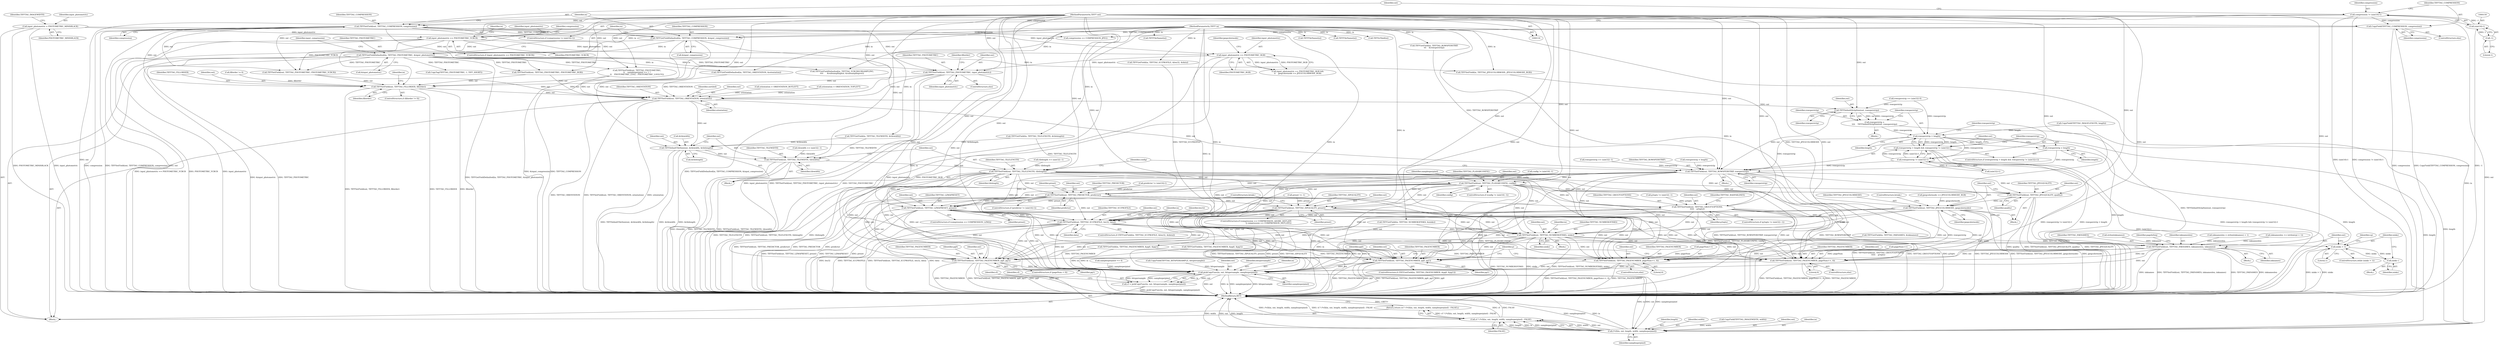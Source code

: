 digraph "0_libtiff_5c080298d59efa53264d7248bbe3a04660db6ef7_2@pointer" {
"1000229" [label="(Call,TIFFSetField(out, TIFFTAG_PHOTOMETRIC, input_photometric))"];
"1000153" [label="(Call,TIFFSetField(out, TIFFTAG_COMPRESSION, compression))"];
"1000118" [label="(MethodParameterIn,TIFF* out)"];
"1000147" [label="(Call,compression != (uint16)-1)"];
"1000149" [label="(Call,(uint16)-1)"];
"1000151" [label="(Call,-1)"];
"1000166" [label="(Call,TIFFGetFieldDefaulted(in, TIFFTAG_PHOTOMETRIC, &input_photometric))"];
"1000161" [label="(Call,TIFFGetFieldDefaulted(in, TIFFTAG_COMPRESSION, &input_compression))"];
"1000117" [label="(MethodParameterIn,TIFF* in)"];
"1000158" [label="(Call,CopyField(TIFFTAG_COMPRESSION, compression))"];
"1000218" [label="(Call,input_photometric == PHOTOMETRIC_RGB)"];
"1000127" [label="(Call,input_photometric = PHOTOMETRIC_MINISBLACK)"];
"1000182" [label="(Call,input_photometric == PHOTOMETRIC_YCBCR)"];
"1000274" [label="(Call,TIFFSetField(out, TIFFTAG_FILLORDER, fillorder))"];
"1000316" [label="(Call,TIFFSetField(out, TIFFTAG_ORIENTATION, orientation))"];
"1000356" [label="(Call,TIFFDefaultTileSize(out, &tilewidth, &tilelength))"];
"1000362" [label="(Call,TIFFSetField(out, TIFFTAG_TILEWIDTH, tilewidth))"];
"1000366" [label="(Call,TIFFSetField(out, TIFFTAG_TILELENGTH, tilelength))"];
"1000428" [label="(Call,TIFFSetField(out, TIFFTAG_PLANARCONFIG, config))"];
"1000452" [label="(Call,TIFFSetField(out, TIFFTAG_JPEGQUALITY, quality))"];
"1000456" [label="(Call,TIFFSetField(out, TIFFTAG_JPEGCOLORMODE, jpegcolormode))"];
"1000589" [label="(Call,TIFFSetField(out, TIFFTAG_ICCPROFILE, len32, data))"];
"1000604" [label="(Call,TIFFSetField(out, TIFFTAG_NUMBEROFINKS, ninks))"];
"1000627" [label="(Call,ninks > 1)"];
"1000644" [label="(Call,ninks--)"];
"1000646" [label="(Call,TIFFSetField(out, TIFFTAG_INKNAMES, inknameslen, inknames))"];
"1000672" [label="(Call,TIFFSetField(out, TIFFTAG_PAGENUMBER, pg0, pg1))"];
"1000735" [label="(Call,pickCopyFunc(in, out, bitspersample, samplesperpixel))"];
"1000733" [label="(Call,cf = pickCopyFunc(in, out, bitspersample, samplesperpixel))"];
"1000743" [label="(Call,(*cf)(in, out, length, width, samplesperpixel))"];
"1000741" [label="(Call,cf ? (*cf)(in, out, length, width, samplesperpixel) : FALSE)"];
"1000740" [label="(Return,return (cf ? (*cf)(in, out, length, width, samplesperpixel) : FALSE);)"];
"1000678" [label="(Call,TIFFSetField(out, TIFFTAG_PAGENUMBER, pageNum++, 0))"];
"1000699" [label="(Call,TIFFSetField(out, TIFFTAG_PAGENUMBER, pg0, pg1))"];
"1000705" [label="(Call,TIFFSetField(out, TIFFTAG_PAGENUMBER, pageNum++, 0))"];
"1000490" [label="(Call,TIFFSetField(out, TIFFTAG_PREDICTOR, predictor))"];
"1000512" [label="(Call,TIFFSetField(out, TIFFTAG_ZIPQUALITY, preset))"];
"1000521" [label="(Call,TIFFSetField(out, TIFFTAG_LZMAPRESET, preset))"];
"1000540" [label="(Call,TIFFSetField(out, TIFFTAG_GROUP3OPTIONS,\n\t\t\t\t\t    g3opts))"];
"1000389" [label="(Call,TIFFDefaultStripSize(out, rowsperstrip))"];
"1000387" [label="(Call,rowsperstrip =\n\t\t\t\t    TIFFDefaultStripSize(out, rowsperstrip))"];
"1000394" [label="(Call,rowsperstrip > length)"];
"1000393" [label="(Call,rowsperstrip > length && rowsperstrip != (uint32)-1)"];
"1000397" [label="(Call,rowsperstrip != (uint32)-1)"];
"1000417" [label="(Call,TIFFSetField(out, TIFFTAG_ROWSPERSTRIP, rowsperstrip))"];
"1000403" [label="(Call,rowsperstrip = length)"];
"1000160" [label="(Identifier,compression)"];
"1000173" [label="(Identifier,input_compression)"];
"1000430" [label="(Identifier,TIFFTAG_PLANARCONFIG)"];
"1000604" [label="(Call,TIFFSetField(out, TIFFTAG_NUMBEROFINKS, ninks))"];
"1000431" [label="(Identifier,config)"];
"1000614" [label="(Block,)"];
"1000404" [label="(Identifier,rowsperstrip)"];
"1000665" [label="(Call,TIFFGetField(in, TIFFTAG_PAGENUMBER, &pg0, &pg1))"];
"1000605" [label="(Identifier,out)"];
"1000492" [label="(Identifier,TIFFTAG_PREDICTOR)"];
"1000695" [label="(ControlStructure,if (pageNum < 0))"];
"1000345" [label="(Call,tilelength == (uint32) -1)"];
"1000701" [label="(Identifier,TIFFTAG_PAGENUMBER)"];
"1000437" [label="(Call,samplesperpixel <= 4)"];
"1000428" [label="(Call,TIFFSetField(out, TIFFTAG_PLANARCONFIG, config))"];
"1000593" [label="(Identifier,data)"];
"1000365" [label="(Identifier,tilewidth)"];
"1000610" [label="(Identifier,in)"];
"1000734" [label="(Identifier,cf)"];
"1000521" [label="(Call,TIFFSetField(out, TIFFTAG_LZMAPRESET, preset))"];
"1000222" [label="(Identifier,jpegcolormode)"];
"1000748" [label="(Identifier,samplesperpixel)"];
"1000310" [label="(Call,orientation = ORIENTATION_TOPLEFT)"];
"1000677" [label="(ControlStructure,else)"];
"1000733" [label="(Call,cf = pickCopyFunc(in, out, bitspersample, samplesperpixel))"];
"1000454" [label="(Identifier,TIFFTAG_JPEGQUALITY)"];
"1000739" [label="(Identifier,samplesperpixel)"];
"1000675" [label="(Identifier,pg0)"];
"1000396" [label="(Identifier,length)"];
"1000735" [label="(Call,pickCopyFunc(in, out, bitspersample, samplesperpixel))"];
"1000456" [label="(Call,TIFFSetField(out, TIFFTAG_JPEGCOLORMODE, jpegcolormode))"];
"1000493" [label="(Identifier,predictor)"];
"1000242" [label="(Call,TIFFSetField(out, TIFFTAG_PHOTOMETRIC,\n\t\t    samplesperpixel == 1 ?\n\t\t    PHOTOMETRIC_LOGL : PHOTOMETRIC_LOGLUV))"];
"1000318" [label="(Identifier,TIFFTAG_ORIENTATION)"];
"1000128" [label="(Identifier,input_photometric)"];
"1000512" [label="(Call,TIFFSetField(out, TIFFTAG_ZIPQUALITY, preset))"];
"1000307" [label="(Call,TIFFFileName(in))"];
"1000746" [label="(Identifier,length)"];
"1000316" [label="(Call,TIFFSetField(out, TIFFTAG_ORIENTATION, orientation))"];
"1000149" [label="(Call,(uint16)-1)"];
"1000541" [label="(Identifier,out)"];
"1000707" [label="(Identifier,TIFFTAG_PAGENUMBER)"];
"1000522" [label="(Identifier,out)"];
"1000681" [label="(Call,pageNum++)"];
"1000387" [label="(Call,rowsperstrip =\n\t\t\t\t    TIFFDefaultStripSize(out, rowsperstrip))"];
"1000169" [label="(Call,&input_photometric)"];
"1000220" [label="(Identifier,PHOTOMETRIC_RGB)"];
"1000743" [label="(Call,(*cf)(in, out, length, width, samplesperpixel))"];
"1000356" [label="(Call,TIFFDefaultTileSize(out, &tilewidth, &tilelength))"];
"1000397" [label="(Call,rowsperstrip != (uint32)-1)"];
"1000647" [label="(Identifier,out)"];
"1000421" [label="(ControlStructure,if (config != (uint16) -1))"];
"1000582" [label="(Call,TIFFGetField(in, TIFFTAG_ICCPROFILE, &len32, &data))"];
"1000333" [label="(Call,tilewidth == (uint32) -1)"];
"1000702" [label="(Identifier,pg0)"];
"1000514" [label="(Identifier,TIFFTAG_ZIPQUALITY)"];
"1000392" [label="(ControlStructure,if (rowsperstrip > length && rowsperstrip != (uint32)-1))"];
"1000460" [label="(ControlStructure,break;)"];
"1000598" [label="(Call,TIFFGetField(in, TIFFTAG_NUMBEROFINKS, &ninks))"];
"1000650" [label="(Identifier,inknames)"];
"1000119" [label="(Block,)"];
"1000266" [label="(Call,CopyTag(TIFFTAG_PHOTOMETRIC, 1, TIFF_SHORT))"];
"1000367" [label="(Identifier,out)"];
"1000581" [label="(ControlStructure,if (TIFFGetField(in, TIFFTAG_ICCPROFILE, &len32, &data)))"];
"1000159" [label="(Identifier,TIFFTAG_COMPRESSION)"];
"1000453" [label="(Identifier,out)"];
"1000629" [label="(Literal,1)"];
"1000490" [label="(Call,TIFFSetField(out, TIFFTAG_PREDICTOR, predictor))"];
"1000483" [label="(ControlStructure,if (predictor != (uint16)-1))"];
"1000484" [label="(Call,predictor != (uint16)-1)"];
"1000363" [label="(Identifier,out)"];
"1000517" [label="(ControlStructure,if (compression == COMPRESSION_LZMA))"];
"1000231" [label="(Identifier,TIFFTAG_PHOTOMETRIC)"];
"1000644" [label="(Call,ninks--)"];
"1000673" [label="(Identifier,out)"];
"1000270" [label="(ControlStructure,if (fillorder != 0))"];
"1000388" [label="(Identifier,rowsperstrip)"];
"1000543" [label="(Identifier,g3opts)"];
"1000664" [label="(ControlStructure,if (TIFFGetField(in, TIFFTAG_PAGENUMBER, &pg0, &pg1)))"];
"1000272" [label="(Identifier,fillorder)"];
"1000152" [label="(Literal,1)"];
"1000740" [label="(Return,return (cf ? (*cf)(in, out, length, width, samplesperpixel) : FALSE);)"];
"1000154" [label="(Identifier,out)"];
"1000360" [label="(Call,&tilelength)"];
"1000704" [label="(ControlStructure,else)"];
"1000217" [label="(Call,input_photometric == PHOTOMETRIC_RGB &&\n\t\t    jpegcolormode == JPEGCOLORMODE_RGB)"];
"1000747" [label="(Identifier,width)"];
"1000554" [label="(Identifier,TIFFTAG_BADFAXLINES)"];
"1000148" [label="(Identifier,compression)"];
"1000381" [label="(Call,TIFFGetField(in, TIFFTAG_ROWSPERSTRIP,\n\t\t\t    &rowsperstrip))"];
"1000283" [label="(Call,TIFFGetFieldDefaulted(in, TIFFTAG_ORIENTATION, &orientation))"];
"1000672" [label="(Call,TIFFSetField(out, TIFFTAG_PAGENUMBER, pg0, pg1))"];
"1000188" [label="(Call,TIFFGetFieldDefaulted(in, TIFFTAG_YCBCRSUBSAMPLING,\n\t\t\t\t      &subsamplinghor, &subsamplingver))"];
"1000504" [label="(ControlStructure,if (compression == COMPRESSION_ADOBE_DEFLATE\n                                         || compression == COMPRESSION_DEFLATE))"];
"1000213" [label="(Identifier,compression)"];
"1000703" [label="(Identifier,pg1)"];
"1000156" [label="(Identifier,compression)"];
"1000630" [label="(Block,)"];
"1000284" [label="(Identifier,in)"];
"1000134" [label="(Call,CopyField(TIFFTAG_IMAGEWIDTH, width))"];
"1000408" [label="(Call,rowsperstrip == (uint32) -1)"];
"1000626" [label="(ControlStructure,while (ninks > 1))"];
"1000405" [label="(Identifier,length)"];
"1000749" [label="(Identifier,FALSE)"];
"1000184" [label="(Identifier,PHOTOMETRIC_YCBCR)"];
"1000591" [label="(Identifier,TIFFTAG_ICCPROFILE)"];
"1000391" [label="(Identifier,rowsperstrip)"];
"1000403" [label="(Call,rowsperstrip = length)"];
"1000140" [label="(Call,CopyField(TIFFTAG_BITSPERSAMPLE, bitspersample))"];
"1000683" [label="(Literal,0)"];
"1000368" [label="(Identifier,TIFFTAG_TILELENGTH)"];
"1000161" [label="(Call,TIFFGetFieldDefaulted(in, TIFFTAG_COMPRESSION, &input_compression))"];
"1000189" [label="(Identifier,in)"];
"1000429" [label="(Identifier,out)"];
"1000457" [label="(Identifier,out)"];
"1000212" [label="(Call,compression == COMPRESSION_JPEG)"];
"1000357" [label="(Identifier,out)"];
"1000745" [label="(Identifier,out)"];
"1000590" [label="(Identifier,out)"];
"1000230" [label="(Identifier,out)"];
"1000589" [label="(Call,TIFFSetField(out, TIFFTAG_ICCPROFILE, len32, data))"];
"1000500" [label="(Identifier,preset)"];
"1000218" [label="(Call,input_photometric == PHOTOMETRIC_RGB)"];
"1000322" [label="(Identifier,outtiled)"];
"1000327" [label="(Call,TIFFIsTiled(in))"];
"1000221" [label="(Call,jpegcolormode == JPEGCOLORMODE_RGB)"];
"1000276" [label="(Identifier,TIFFTAG_FILLORDER)"];
"1000676" [label="(Identifier,pg1)"];
"1000151" [label="(Call,-1)"];
"1000744" [label="(Identifier,in)"];
"1000229" [label="(Call,TIFFSetField(out, TIFFTAG_PHOTOMETRIC, input_photometric))"];
"1000706" [label="(Identifier,out)"];
"1000319" [label="(Identifier,orientation)"];
"1000395" [label="(Identifier,rowsperstrip)"];
"1000277" [label="(Identifier,fillorder)"];
"1000420" [label="(Identifier,rowsperstrip)"];
"1000419" [label="(Identifier,TIFFTAG_ROWSPERSTRIP)"];
"1000153" [label="(Call,TIFFSetField(out, TIFFTAG_COMPRESSION, compression))"];
"1000366" [label="(Call,TIFFSetField(out, TIFFTAG_TILELENGTH, tilelength))"];
"1000450" [label="(Block,)"];
"1000219" [label="(Identifier,input_photometric)"];
"1000274" [label="(Call,TIFFSetField(out, TIFFTAG_FILLORDER, fillorder))"];
"1000638" [label="(Call,inknameslen += (strlen(cp) + 1))"];
"1000207" [label="(Call,TIFFFileName(in))"];
"1000232" [label="(Identifier,input_photometric)"];
"1000362" [label="(Call,TIFFSetField(out, TIFFTAG_TILEWIDTH, tilewidth))"];
"1000162" [label="(Identifier,in)"];
"1000674" [label="(Identifier,TIFFTAG_PAGENUMBER)"];
"1000369" [label="(Identifier,tilelength)"];
"1000645" [label="(Identifier,ninks)"];
"1000609" [label="(Call,TIFFGetField(in, TIFFTAG_INKNAMES, &inknames))"];
"1000275" [label="(Identifier,out)"];
"1000628" [label="(Identifier,ninks)"];
"1000540" [label="(Call,TIFFSetField(out, TIFFTAG_GROUP3OPTIONS,\n\t\t\t\t\t    g3opts))"];
"1000646" [label="(Call,TIFFSetField(out, TIFFTAG_INKNAMES, inknameslen, inknames))"];
"1000678" [label="(Call,TIFFSetField(out, TIFFTAG_PAGENUMBER, pageNum++, 0))"];
"1000737" [label="(Identifier,out)"];
"1000699" [label="(Call,TIFFSetField(out, TIFFTAG_PAGENUMBER, pg0, pg1))"];
"1000533" [label="(ControlStructure,if (g3opts != (uint32) -1))"];
"1000371" [label="(Block,)"];
"1000414" [label="(Call,rowsperstrip = length)"];
"1000373" [label="(Call,rowsperstrip == (uint32) 0)"];
"1000525" [label="(ControlStructure,break;)"];
"1000224" [label="(Call,TIFFSetField(out, TIFFTAG_PHOTOMETRIC, PHOTOMETRIC_YCBCR))"];
"1000515" [label="(Identifier,preset)"];
"1000705" [label="(Call,TIFFSetField(out, TIFFTAG_PAGENUMBER, pageNum++, 0))"];
"1000317" [label="(Identifier,out)"];
"1000513" [label="(Identifier,out)"];
"1000182" [label="(Call,input_photometric == PHOTOMETRIC_YCBCR)"];
"1000459" [label="(Identifier,jpegcolormode)"];
"1000627" [label="(Call,ninks > 1)"];
"1000648" [label="(Identifier,TIFFTAG_INKNAMES)"];
"1000351" [label="(Call,TIFFGetField(in, TIFFTAG_TILELENGTH, &tilelength))"];
"1000390" [label="(Identifier,out)"];
"1000167" [label="(Identifier,in)"];
"1000117" [label="(MethodParameterIn,TIFF* in)"];
"1000183" [label="(Identifier,input_photometric)"];
"1000491" [label="(Identifier,out)"];
"1000127" [label="(Call,input_photometric = PHOTOMETRIC_MINISBLACK)"];
"1000599" [label="(Identifier,in)"];
"1000163" [label="(Identifier,TIFFTAG_COMPRESSION)"];
"1000294" [label="(Call,TIFFFileName(in))"];
"1000423" [label="(Identifier,config)"];
"1000750" [label="(MethodReturn,RET)"];
"1000422" [label="(Call,config != (uint16) -1)"];
"1000168" [label="(Identifier,TIFFTAG_PHOTOMETRIC)"];
"1000679" [label="(Identifier,out)"];
"1000418" [label="(Identifier,out)"];
"1000137" [label="(Call,CopyField(TIFFTAG_IMAGELENGTH, length))"];
"1000524" [label="(Identifier,preset)"];
"1000399" [label="(Call,(uint32)-1)"];
"1000619" [label="(Call,strlen(inknames))"];
"1000158" [label="(Call,CopyField(TIFFTAG_COMPRESSION, compression))"];
"1000271" [label="(Call,fillorder != 0)"];
"1000417" [label="(Call,TIFFSetField(out, TIFFTAG_ROWSPERSTRIP, rowsperstrip))"];
"1000499" [label="(Call,preset != -1)"];
"1000523" [label="(Identifier,TIFFTAG_LZMAPRESET)"];
"1000607" [label="(Identifier,ninks)"];
"1000297" [label="(Call,orientation = ORIENTATION_BOTLEFT)"];
"1000339" [label="(Call,TIFFGetField(in, TIFFTAG_TILEWIDTH, &tilewidth))"];
"1000700" [label="(Identifier,out)"];
"1000157" [label="(ControlStructure,else)"];
"1000118" [label="(MethodParameterIn,TIFF* out)"];
"1000687" [label="(Call,TIFFGetField(in, TIFFTAG_PAGENUMBER, &pg0, &pg1))"];
"1000656" [label="(Identifier,pageInSeq)"];
"1000649" [label="(Identifier,inknameslen)"];
"1000542" [label="(Identifier,TIFFTAG_GROUP3OPTIONS)"];
"1000393" [label="(Call,rowsperstrip > length && rowsperstrip != (uint32)-1)"];
"1000708" [label="(Call,pageNum++)"];
"1000438" [label="(Identifier,samplesperpixel)"];
"1000616" [label="(Call,inknameslen = strlen(inknames) + 1)"];
"1000331" [label="(Block,)"];
"1000364" [label="(Identifier,TIFFTAG_TILEWIDTH)"];
"1000713" [label="(Identifier,p)"];
"1000228" [label="(ControlStructure,else)"];
"1000741" [label="(Call,cf ? (*cf)(in, out, length, width, samplesperpixel) : FALSE)"];
"1000394" [label="(Call,rowsperstrip > length)"];
"1000176" [label="(Call,TIFFSetField(in, TIFFTAG_JPEGCOLORMODE, JPEGCOLORMODE_RGB))"];
"1000261" [label="(Call,TIFFSetField(out, TIFFTAG_PHOTOMETRIC, PHOTOMETRIC_RGB))"];
"1000398" [label="(Identifier,rowsperstrip)"];
"1000632" [label="(Identifier,cp)"];
"1000386" [label="(Block,)"];
"1000129" [label="(Identifier,PHOTOMETRIC_MINISBLACK)"];
"1000455" [label="(Identifier,quality)"];
"1000458" [label="(Identifier,TIFFTAG_JPEGCOLORMODE)"];
"1000710" [label="(Literal,0)"];
"1000146" [label="(ControlStructure,if (compression != (uint16)-1))"];
"1000738" [label="(Identifier,bitspersample)"];
"1000181" [label="(ControlStructure,if (input_photometric == PHOTOMETRIC_YCBCR))"];
"1000147" [label="(Call,compression != (uint16)-1)"];
"1000358" [label="(Call,&tilewidth)"];
"1000680" [label="(Identifier,TIFFTAG_PAGENUMBER)"];
"1000452" [label="(Call,TIFFSetField(out, TIFFTAG_JPEGQUALITY, quality))"];
"1000155" [label="(Identifier,TIFFTAG_COMPRESSION)"];
"1000389" [label="(Call,TIFFDefaultStripSize(out, rowsperstrip))"];
"1000592" [label="(Identifier,len32)"];
"1000606" [label="(Identifier,TIFFTAG_NUMBEROFINKS)"];
"1000166" [label="(Call,TIFFGetFieldDefaulted(in, TIFFTAG_PHOTOMETRIC, &input_photometric))"];
"1000135" [label="(Identifier,TIFFTAG_IMAGEWIDTH)"];
"1000736" [label="(Identifier,in)"];
"1000603" [label="(Block,)"];
"1000164" [label="(Call,&input_compression)"];
"1000534" [label="(Call,g3opts != (uint32) -1)"];
"1000742" [label="(Identifier,cf)"];
"1000229" -> "1000228"  [label="AST: "];
"1000229" -> "1000232"  [label="CFG: "];
"1000230" -> "1000229"  [label="AST: "];
"1000231" -> "1000229"  [label="AST: "];
"1000232" -> "1000229"  [label="AST: "];
"1000272" -> "1000229"  [label="CFG: "];
"1000229" -> "1000750"  [label="DDG: TIFFSetField(out, TIFFTAG_PHOTOMETRIC, input_photometric)"];
"1000229" -> "1000750"  [label="DDG: TIFFTAG_PHOTOMETRIC"];
"1000229" -> "1000750"  [label="DDG: input_photometric"];
"1000153" -> "1000229"  [label="DDG: out"];
"1000118" -> "1000229"  [label="DDG: out"];
"1000166" -> "1000229"  [label="DDG: TIFFTAG_PHOTOMETRIC"];
"1000218" -> "1000229"  [label="DDG: input_photometric"];
"1000229" -> "1000274"  [label="DDG: out"];
"1000229" -> "1000316"  [label="DDG: out"];
"1000153" -> "1000146"  [label="AST: "];
"1000153" -> "1000156"  [label="CFG: "];
"1000154" -> "1000153"  [label="AST: "];
"1000155" -> "1000153"  [label="AST: "];
"1000156" -> "1000153"  [label="AST: "];
"1000162" -> "1000153"  [label="CFG: "];
"1000153" -> "1000750"  [label="DDG: TIFFSetField(out, TIFFTAG_COMPRESSION, compression)"];
"1000153" -> "1000750"  [label="DDG: out"];
"1000153" -> "1000750"  [label="DDG: compression"];
"1000118" -> "1000153"  [label="DDG: out"];
"1000147" -> "1000153"  [label="DDG: compression"];
"1000153" -> "1000161"  [label="DDG: TIFFTAG_COMPRESSION"];
"1000153" -> "1000212"  [label="DDG: compression"];
"1000153" -> "1000224"  [label="DDG: out"];
"1000153" -> "1000242"  [label="DDG: out"];
"1000153" -> "1000261"  [label="DDG: out"];
"1000153" -> "1000274"  [label="DDG: out"];
"1000153" -> "1000316"  [label="DDG: out"];
"1000118" -> "1000116"  [label="AST: "];
"1000118" -> "1000750"  [label="DDG: out"];
"1000118" -> "1000224"  [label="DDG: out"];
"1000118" -> "1000242"  [label="DDG: out"];
"1000118" -> "1000261"  [label="DDG: out"];
"1000118" -> "1000274"  [label="DDG: out"];
"1000118" -> "1000316"  [label="DDG: out"];
"1000118" -> "1000356"  [label="DDG: out"];
"1000118" -> "1000362"  [label="DDG: out"];
"1000118" -> "1000366"  [label="DDG: out"];
"1000118" -> "1000389"  [label="DDG: out"];
"1000118" -> "1000417"  [label="DDG: out"];
"1000118" -> "1000428"  [label="DDG: out"];
"1000118" -> "1000452"  [label="DDG: out"];
"1000118" -> "1000456"  [label="DDG: out"];
"1000118" -> "1000490"  [label="DDG: out"];
"1000118" -> "1000512"  [label="DDG: out"];
"1000118" -> "1000521"  [label="DDG: out"];
"1000118" -> "1000540"  [label="DDG: out"];
"1000118" -> "1000589"  [label="DDG: out"];
"1000118" -> "1000604"  [label="DDG: out"];
"1000118" -> "1000646"  [label="DDG: out"];
"1000118" -> "1000672"  [label="DDG: out"];
"1000118" -> "1000678"  [label="DDG: out"];
"1000118" -> "1000699"  [label="DDG: out"];
"1000118" -> "1000705"  [label="DDG: out"];
"1000118" -> "1000735"  [label="DDG: out"];
"1000118" -> "1000743"  [label="DDG: out"];
"1000147" -> "1000146"  [label="AST: "];
"1000147" -> "1000149"  [label="CFG: "];
"1000148" -> "1000147"  [label="AST: "];
"1000149" -> "1000147"  [label="AST: "];
"1000154" -> "1000147"  [label="CFG: "];
"1000159" -> "1000147"  [label="CFG: "];
"1000147" -> "1000750"  [label="DDG: (uint16)-1"];
"1000147" -> "1000750"  [label="DDG: compression != (uint16)-1"];
"1000149" -> "1000147"  [label="DDG: -1"];
"1000147" -> "1000158"  [label="DDG: compression"];
"1000149" -> "1000151"  [label="CFG: "];
"1000150" -> "1000149"  [label="AST: "];
"1000151" -> "1000149"  [label="AST: "];
"1000149" -> "1000750"  [label="DDG: -1"];
"1000151" -> "1000149"  [label="DDG: 1"];
"1000151" -> "1000152"  [label="CFG: "];
"1000152" -> "1000151"  [label="AST: "];
"1000166" -> "1000119"  [label="AST: "];
"1000166" -> "1000169"  [label="CFG: "];
"1000167" -> "1000166"  [label="AST: "];
"1000168" -> "1000166"  [label="AST: "];
"1000169" -> "1000166"  [label="AST: "];
"1000173" -> "1000166"  [label="CFG: "];
"1000166" -> "1000750"  [label="DDG: TIFFTAG_PHOTOMETRIC"];
"1000166" -> "1000750"  [label="DDG: &input_photometric"];
"1000166" -> "1000750"  [label="DDG: TIFFGetFieldDefaulted(in, TIFFTAG_PHOTOMETRIC, &input_photometric)"];
"1000161" -> "1000166"  [label="DDG: in"];
"1000117" -> "1000166"  [label="DDG: in"];
"1000166" -> "1000176"  [label="DDG: in"];
"1000166" -> "1000188"  [label="DDG: in"];
"1000166" -> "1000224"  [label="DDG: TIFFTAG_PHOTOMETRIC"];
"1000166" -> "1000242"  [label="DDG: TIFFTAG_PHOTOMETRIC"];
"1000166" -> "1000261"  [label="DDG: TIFFTAG_PHOTOMETRIC"];
"1000166" -> "1000266"  [label="DDG: TIFFTAG_PHOTOMETRIC"];
"1000166" -> "1000283"  [label="DDG: in"];
"1000161" -> "1000119"  [label="AST: "];
"1000161" -> "1000164"  [label="CFG: "];
"1000162" -> "1000161"  [label="AST: "];
"1000163" -> "1000161"  [label="AST: "];
"1000164" -> "1000161"  [label="AST: "];
"1000167" -> "1000161"  [label="CFG: "];
"1000161" -> "1000750"  [label="DDG: &input_compression"];
"1000161" -> "1000750"  [label="DDG: TIFFTAG_COMPRESSION"];
"1000161" -> "1000750"  [label="DDG: TIFFGetFieldDefaulted(in, TIFFTAG_COMPRESSION, &input_compression)"];
"1000117" -> "1000161"  [label="DDG: in"];
"1000158" -> "1000161"  [label="DDG: TIFFTAG_COMPRESSION"];
"1000117" -> "1000116"  [label="AST: "];
"1000117" -> "1000750"  [label="DDG: in"];
"1000117" -> "1000176"  [label="DDG: in"];
"1000117" -> "1000188"  [label="DDG: in"];
"1000117" -> "1000207"  [label="DDG: in"];
"1000117" -> "1000283"  [label="DDG: in"];
"1000117" -> "1000294"  [label="DDG: in"];
"1000117" -> "1000307"  [label="DDG: in"];
"1000117" -> "1000327"  [label="DDG: in"];
"1000117" -> "1000339"  [label="DDG: in"];
"1000117" -> "1000351"  [label="DDG: in"];
"1000117" -> "1000381"  [label="DDG: in"];
"1000117" -> "1000582"  [label="DDG: in"];
"1000117" -> "1000598"  [label="DDG: in"];
"1000117" -> "1000609"  [label="DDG: in"];
"1000117" -> "1000665"  [label="DDG: in"];
"1000117" -> "1000687"  [label="DDG: in"];
"1000117" -> "1000735"  [label="DDG: in"];
"1000117" -> "1000743"  [label="DDG: in"];
"1000158" -> "1000157"  [label="AST: "];
"1000158" -> "1000160"  [label="CFG: "];
"1000159" -> "1000158"  [label="AST: "];
"1000160" -> "1000158"  [label="AST: "];
"1000162" -> "1000158"  [label="CFG: "];
"1000158" -> "1000750"  [label="DDG: compression"];
"1000158" -> "1000750"  [label="DDG: CopyField(TIFFTAG_COMPRESSION, compression)"];
"1000158" -> "1000212"  [label="DDG: compression"];
"1000218" -> "1000217"  [label="AST: "];
"1000218" -> "1000220"  [label="CFG: "];
"1000219" -> "1000218"  [label="AST: "];
"1000220" -> "1000218"  [label="AST: "];
"1000222" -> "1000218"  [label="CFG: "];
"1000217" -> "1000218"  [label="CFG: "];
"1000218" -> "1000750"  [label="DDG: input_photometric"];
"1000218" -> "1000750"  [label="DDG: PHOTOMETRIC_RGB"];
"1000218" -> "1000217"  [label="DDG: input_photometric"];
"1000218" -> "1000217"  [label="DDG: PHOTOMETRIC_RGB"];
"1000127" -> "1000218"  [label="DDG: input_photometric"];
"1000182" -> "1000218"  [label="DDG: input_photometric"];
"1000127" -> "1000119"  [label="AST: "];
"1000127" -> "1000129"  [label="CFG: "];
"1000128" -> "1000127"  [label="AST: "];
"1000129" -> "1000127"  [label="AST: "];
"1000135" -> "1000127"  [label="CFG: "];
"1000127" -> "1000750"  [label="DDG: PHOTOMETRIC_MINISBLACK"];
"1000127" -> "1000750"  [label="DDG: input_photometric"];
"1000127" -> "1000182"  [label="DDG: input_photometric"];
"1000182" -> "1000181"  [label="AST: "];
"1000182" -> "1000184"  [label="CFG: "];
"1000183" -> "1000182"  [label="AST: "];
"1000184" -> "1000182"  [label="AST: "];
"1000189" -> "1000182"  [label="CFG: "];
"1000213" -> "1000182"  [label="CFG: "];
"1000182" -> "1000750"  [label="DDG: input_photometric == PHOTOMETRIC_YCBCR"];
"1000182" -> "1000750"  [label="DDG: PHOTOMETRIC_YCBCR"];
"1000182" -> "1000750"  [label="DDG: input_photometric"];
"1000182" -> "1000224"  [label="DDG: PHOTOMETRIC_YCBCR"];
"1000274" -> "1000270"  [label="AST: "];
"1000274" -> "1000277"  [label="CFG: "];
"1000275" -> "1000274"  [label="AST: "];
"1000276" -> "1000274"  [label="AST: "];
"1000277" -> "1000274"  [label="AST: "];
"1000284" -> "1000274"  [label="CFG: "];
"1000274" -> "1000750"  [label="DDG: TIFFSetField(out, TIFFTAG_FILLORDER, fillorder)"];
"1000274" -> "1000750"  [label="DDG: TIFFTAG_FILLORDER"];
"1000274" -> "1000750"  [label="DDG: fillorder"];
"1000224" -> "1000274"  [label="DDG: out"];
"1000242" -> "1000274"  [label="DDG: out"];
"1000261" -> "1000274"  [label="DDG: out"];
"1000271" -> "1000274"  [label="DDG: fillorder"];
"1000274" -> "1000316"  [label="DDG: out"];
"1000316" -> "1000119"  [label="AST: "];
"1000316" -> "1000319"  [label="CFG: "];
"1000317" -> "1000316"  [label="AST: "];
"1000318" -> "1000316"  [label="AST: "];
"1000319" -> "1000316"  [label="AST: "];
"1000322" -> "1000316"  [label="CFG: "];
"1000316" -> "1000750"  [label="DDG: TIFFTAG_ORIENTATION"];
"1000316" -> "1000750"  [label="DDG: TIFFSetField(out, TIFFTAG_ORIENTATION, orientation)"];
"1000316" -> "1000750"  [label="DDG: orientation"];
"1000224" -> "1000316"  [label="DDG: out"];
"1000242" -> "1000316"  [label="DDG: out"];
"1000261" -> "1000316"  [label="DDG: out"];
"1000283" -> "1000316"  [label="DDG: TIFFTAG_ORIENTATION"];
"1000297" -> "1000316"  [label="DDG: orientation"];
"1000310" -> "1000316"  [label="DDG: orientation"];
"1000316" -> "1000356"  [label="DDG: out"];
"1000316" -> "1000389"  [label="DDG: out"];
"1000316" -> "1000417"  [label="DDG: out"];
"1000356" -> "1000331"  [label="AST: "];
"1000356" -> "1000360"  [label="CFG: "];
"1000357" -> "1000356"  [label="AST: "];
"1000358" -> "1000356"  [label="AST: "];
"1000360" -> "1000356"  [label="AST: "];
"1000363" -> "1000356"  [label="CFG: "];
"1000356" -> "1000750"  [label="DDG: TIFFDefaultTileSize(out, &tilewidth, &tilelength)"];
"1000356" -> "1000750"  [label="DDG: &tilewidth"];
"1000356" -> "1000750"  [label="DDG: &tilelength"];
"1000339" -> "1000356"  [label="DDG: &tilewidth"];
"1000351" -> "1000356"  [label="DDG: &tilelength"];
"1000356" -> "1000362"  [label="DDG: out"];
"1000362" -> "1000331"  [label="AST: "];
"1000362" -> "1000365"  [label="CFG: "];
"1000363" -> "1000362"  [label="AST: "];
"1000364" -> "1000362"  [label="AST: "];
"1000365" -> "1000362"  [label="AST: "];
"1000367" -> "1000362"  [label="CFG: "];
"1000362" -> "1000750"  [label="DDG: tilewidth"];
"1000362" -> "1000750"  [label="DDG: TIFFTAG_TILEWIDTH"];
"1000362" -> "1000750"  [label="DDG: TIFFSetField(out, TIFFTAG_TILEWIDTH, tilewidth)"];
"1000339" -> "1000362"  [label="DDG: TIFFTAG_TILEWIDTH"];
"1000333" -> "1000362"  [label="DDG: tilewidth"];
"1000362" -> "1000366"  [label="DDG: out"];
"1000366" -> "1000331"  [label="AST: "];
"1000366" -> "1000369"  [label="CFG: "];
"1000367" -> "1000366"  [label="AST: "];
"1000368" -> "1000366"  [label="AST: "];
"1000369" -> "1000366"  [label="AST: "];
"1000423" -> "1000366"  [label="CFG: "];
"1000366" -> "1000750"  [label="DDG: tilelength"];
"1000366" -> "1000750"  [label="DDG: TIFFTAG_TILELENGTH"];
"1000366" -> "1000750"  [label="DDG: TIFFSetField(out, TIFFTAG_TILELENGTH, tilelength)"];
"1000351" -> "1000366"  [label="DDG: TIFFTAG_TILELENGTH"];
"1000345" -> "1000366"  [label="DDG: tilelength"];
"1000366" -> "1000428"  [label="DDG: out"];
"1000366" -> "1000452"  [label="DDG: out"];
"1000366" -> "1000490"  [label="DDG: out"];
"1000366" -> "1000512"  [label="DDG: out"];
"1000366" -> "1000521"  [label="DDG: out"];
"1000366" -> "1000540"  [label="DDG: out"];
"1000366" -> "1000589"  [label="DDG: out"];
"1000366" -> "1000604"  [label="DDG: out"];
"1000366" -> "1000672"  [label="DDG: out"];
"1000366" -> "1000678"  [label="DDG: out"];
"1000366" -> "1000699"  [label="DDG: out"];
"1000366" -> "1000705"  [label="DDG: out"];
"1000366" -> "1000735"  [label="DDG: out"];
"1000428" -> "1000421"  [label="AST: "];
"1000428" -> "1000431"  [label="CFG: "];
"1000429" -> "1000428"  [label="AST: "];
"1000430" -> "1000428"  [label="AST: "];
"1000431" -> "1000428"  [label="AST: "];
"1000438" -> "1000428"  [label="CFG: "];
"1000428" -> "1000750"  [label="DDG: TIFFSetField(out, TIFFTAG_PLANARCONFIG, config)"];
"1000428" -> "1000750"  [label="DDG: config"];
"1000428" -> "1000750"  [label="DDG: TIFFTAG_PLANARCONFIG"];
"1000417" -> "1000428"  [label="DDG: out"];
"1000422" -> "1000428"  [label="DDG: config"];
"1000428" -> "1000452"  [label="DDG: out"];
"1000428" -> "1000490"  [label="DDG: out"];
"1000428" -> "1000512"  [label="DDG: out"];
"1000428" -> "1000521"  [label="DDG: out"];
"1000428" -> "1000540"  [label="DDG: out"];
"1000428" -> "1000589"  [label="DDG: out"];
"1000428" -> "1000604"  [label="DDG: out"];
"1000428" -> "1000672"  [label="DDG: out"];
"1000428" -> "1000678"  [label="DDG: out"];
"1000428" -> "1000699"  [label="DDG: out"];
"1000428" -> "1000705"  [label="DDG: out"];
"1000428" -> "1000735"  [label="DDG: out"];
"1000452" -> "1000450"  [label="AST: "];
"1000452" -> "1000455"  [label="CFG: "];
"1000453" -> "1000452"  [label="AST: "];
"1000454" -> "1000452"  [label="AST: "];
"1000455" -> "1000452"  [label="AST: "];
"1000457" -> "1000452"  [label="CFG: "];
"1000452" -> "1000750"  [label="DDG: quality"];
"1000452" -> "1000750"  [label="DDG: TIFFSetField(out, TIFFTAG_JPEGQUALITY, quality)"];
"1000452" -> "1000750"  [label="DDG: TIFFTAG_JPEGQUALITY"];
"1000417" -> "1000452"  [label="DDG: out"];
"1000452" -> "1000456"  [label="DDG: out"];
"1000456" -> "1000450"  [label="AST: "];
"1000456" -> "1000459"  [label="CFG: "];
"1000457" -> "1000456"  [label="AST: "];
"1000458" -> "1000456"  [label="AST: "];
"1000459" -> "1000456"  [label="AST: "];
"1000460" -> "1000456"  [label="CFG: "];
"1000456" -> "1000750"  [label="DDG: jpegcolormode"];
"1000456" -> "1000750"  [label="DDG: TIFFTAG_JPEGCOLORMODE"];
"1000456" -> "1000750"  [label="DDG: TIFFSetField(out, TIFFTAG_JPEGCOLORMODE, jpegcolormode)"];
"1000176" -> "1000456"  [label="DDG: TIFFTAG_JPEGCOLORMODE"];
"1000221" -> "1000456"  [label="DDG: jpegcolormode"];
"1000456" -> "1000589"  [label="DDG: out"];
"1000456" -> "1000604"  [label="DDG: out"];
"1000456" -> "1000672"  [label="DDG: out"];
"1000456" -> "1000678"  [label="DDG: out"];
"1000456" -> "1000699"  [label="DDG: out"];
"1000456" -> "1000705"  [label="DDG: out"];
"1000456" -> "1000735"  [label="DDG: out"];
"1000589" -> "1000581"  [label="AST: "];
"1000589" -> "1000593"  [label="CFG: "];
"1000590" -> "1000589"  [label="AST: "];
"1000591" -> "1000589"  [label="AST: "];
"1000592" -> "1000589"  [label="AST: "];
"1000593" -> "1000589"  [label="AST: "];
"1000599" -> "1000589"  [label="CFG: "];
"1000589" -> "1000750"  [label="DDG: TIFFSetField(out, TIFFTAG_ICCPROFILE, len32, data)"];
"1000589" -> "1000750"  [label="DDG: len32"];
"1000589" -> "1000750"  [label="DDG: TIFFTAG_ICCPROFILE"];
"1000589" -> "1000750"  [label="DDG: data"];
"1000512" -> "1000589"  [label="DDG: out"];
"1000521" -> "1000589"  [label="DDG: out"];
"1000490" -> "1000589"  [label="DDG: out"];
"1000417" -> "1000589"  [label="DDG: out"];
"1000540" -> "1000589"  [label="DDG: out"];
"1000582" -> "1000589"  [label="DDG: TIFFTAG_ICCPROFILE"];
"1000589" -> "1000604"  [label="DDG: out"];
"1000589" -> "1000672"  [label="DDG: out"];
"1000589" -> "1000678"  [label="DDG: out"];
"1000589" -> "1000699"  [label="DDG: out"];
"1000589" -> "1000705"  [label="DDG: out"];
"1000589" -> "1000735"  [label="DDG: out"];
"1000604" -> "1000603"  [label="AST: "];
"1000604" -> "1000607"  [label="CFG: "];
"1000605" -> "1000604"  [label="AST: "];
"1000606" -> "1000604"  [label="AST: "];
"1000607" -> "1000604"  [label="AST: "];
"1000610" -> "1000604"  [label="CFG: "];
"1000604" -> "1000750"  [label="DDG: ninks"];
"1000604" -> "1000750"  [label="DDG: TIFFSetField(out, TIFFTAG_NUMBEROFINKS, ninks)"];
"1000604" -> "1000750"  [label="DDG: TIFFTAG_NUMBEROFINKS"];
"1000521" -> "1000604"  [label="DDG: out"];
"1000490" -> "1000604"  [label="DDG: out"];
"1000417" -> "1000604"  [label="DDG: out"];
"1000512" -> "1000604"  [label="DDG: out"];
"1000540" -> "1000604"  [label="DDG: out"];
"1000598" -> "1000604"  [label="DDG: TIFFTAG_NUMBEROFINKS"];
"1000604" -> "1000627"  [label="DDG: ninks"];
"1000604" -> "1000646"  [label="DDG: out"];
"1000604" -> "1000672"  [label="DDG: out"];
"1000604" -> "1000678"  [label="DDG: out"];
"1000604" -> "1000699"  [label="DDG: out"];
"1000604" -> "1000705"  [label="DDG: out"];
"1000604" -> "1000735"  [label="DDG: out"];
"1000627" -> "1000626"  [label="AST: "];
"1000627" -> "1000629"  [label="CFG: "];
"1000628" -> "1000627"  [label="AST: "];
"1000629" -> "1000627"  [label="AST: "];
"1000632" -> "1000627"  [label="CFG: "];
"1000647" -> "1000627"  [label="CFG: "];
"1000627" -> "1000750"  [label="DDG: ninks > 1"];
"1000627" -> "1000750"  [label="DDG: ninks"];
"1000644" -> "1000627"  [label="DDG: ninks"];
"1000627" -> "1000644"  [label="DDG: ninks"];
"1000644" -> "1000630"  [label="AST: "];
"1000644" -> "1000645"  [label="CFG: "];
"1000645" -> "1000644"  [label="AST: "];
"1000628" -> "1000644"  [label="CFG: "];
"1000646" -> "1000614"  [label="AST: "];
"1000646" -> "1000650"  [label="CFG: "];
"1000647" -> "1000646"  [label="AST: "];
"1000648" -> "1000646"  [label="AST: "];
"1000649" -> "1000646"  [label="AST: "];
"1000650" -> "1000646"  [label="AST: "];
"1000656" -> "1000646"  [label="CFG: "];
"1000646" -> "1000750"  [label="DDG: inknames"];
"1000646" -> "1000750"  [label="DDG: TIFFSetField(out, TIFFTAG_INKNAMES, inknameslen, inknames)"];
"1000646" -> "1000750"  [label="DDG: TIFFTAG_INKNAMES"];
"1000646" -> "1000750"  [label="DDG: inknameslen"];
"1000609" -> "1000646"  [label="DDG: TIFFTAG_INKNAMES"];
"1000638" -> "1000646"  [label="DDG: inknameslen"];
"1000616" -> "1000646"  [label="DDG: inknameslen"];
"1000619" -> "1000646"  [label="DDG: inknames"];
"1000646" -> "1000672"  [label="DDG: out"];
"1000646" -> "1000678"  [label="DDG: out"];
"1000646" -> "1000699"  [label="DDG: out"];
"1000646" -> "1000705"  [label="DDG: out"];
"1000646" -> "1000735"  [label="DDG: out"];
"1000672" -> "1000664"  [label="AST: "];
"1000672" -> "1000676"  [label="CFG: "];
"1000673" -> "1000672"  [label="AST: "];
"1000674" -> "1000672"  [label="AST: "];
"1000675" -> "1000672"  [label="AST: "];
"1000676" -> "1000672"  [label="AST: "];
"1000713" -> "1000672"  [label="CFG: "];
"1000672" -> "1000750"  [label="DDG: pg1"];
"1000672" -> "1000750"  [label="DDG: TIFFSetField(out, TIFFTAG_PAGENUMBER, pg0, pg1)"];
"1000672" -> "1000750"  [label="DDG: pg0"];
"1000672" -> "1000750"  [label="DDG: TIFFTAG_PAGENUMBER"];
"1000521" -> "1000672"  [label="DDG: out"];
"1000490" -> "1000672"  [label="DDG: out"];
"1000512" -> "1000672"  [label="DDG: out"];
"1000417" -> "1000672"  [label="DDG: out"];
"1000540" -> "1000672"  [label="DDG: out"];
"1000665" -> "1000672"  [label="DDG: TIFFTAG_PAGENUMBER"];
"1000672" -> "1000735"  [label="DDG: out"];
"1000735" -> "1000733"  [label="AST: "];
"1000735" -> "1000739"  [label="CFG: "];
"1000736" -> "1000735"  [label="AST: "];
"1000737" -> "1000735"  [label="AST: "];
"1000738" -> "1000735"  [label="AST: "];
"1000739" -> "1000735"  [label="AST: "];
"1000733" -> "1000735"  [label="CFG: "];
"1000735" -> "1000750"  [label="DDG: samplesperpixel"];
"1000735" -> "1000750"  [label="DDG: bitspersample"];
"1000735" -> "1000750"  [label="DDG: out"];
"1000735" -> "1000750"  [label="DDG: in"];
"1000735" -> "1000733"  [label="DDG: in"];
"1000735" -> "1000733"  [label="DDG: out"];
"1000735" -> "1000733"  [label="DDG: bitspersample"];
"1000735" -> "1000733"  [label="DDG: samplesperpixel"];
"1000598" -> "1000735"  [label="DDG: in"];
"1000609" -> "1000735"  [label="DDG: in"];
"1000665" -> "1000735"  [label="DDG: in"];
"1000687" -> "1000735"  [label="DDG: in"];
"1000699" -> "1000735"  [label="DDG: out"];
"1000521" -> "1000735"  [label="DDG: out"];
"1000678" -> "1000735"  [label="DDG: out"];
"1000490" -> "1000735"  [label="DDG: out"];
"1000705" -> "1000735"  [label="DDG: out"];
"1000512" -> "1000735"  [label="DDG: out"];
"1000417" -> "1000735"  [label="DDG: out"];
"1000540" -> "1000735"  [label="DDG: out"];
"1000140" -> "1000735"  [label="DDG: bitspersample"];
"1000437" -> "1000735"  [label="DDG: samplesperpixel"];
"1000735" -> "1000743"  [label="DDG: in"];
"1000735" -> "1000743"  [label="DDG: out"];
"1000735" -> "1000743"  [label="DDG: samplesperpixel"];
"1000733" -> "1000119"  [label="AST: "];
"1000734" -> "1000733"  [label="AST: "];
"1000742" -> "1000733"  [label="CFG: "];
"1000733" -> "1000750"  [label="DDG: pickCopyFunc(in, out, bitspersample, samplesperpixel)"];
"1000743" -> "1000741"  [label="AST: "];
"1000743" -> "1000748"  [label="CFG: "];
"1000744" -> "1000743"  [label="AST: "];
"1000745" -> "1000743"  [label="AST: "];
"1000746" -> "1000743"  [label="AST: "];
"1000747" -> "1000743"  [label="AST: "];
"1000748" -> "1000743"  [label="AST: "];
"1000741" -> "1000743"  [label="CFG: "];
"1000743" -> "1000750"  [label="DDG: samplesperpixel"];
"1000743" -> "1000750"  [label="DDG: in"];
"1000743" -> "1000750"  [label="DDG: width"];
"1000743" -> "1000750"  [label="DDG: out"];
"1000743" -> "1000750"  [label="DDG: length"];
"1000743" -> "1000741"  [label="DDG: width"];
"1000743" -> "1000741"  [label="DDG: out"];
"1000743" -> "1000741"  [label="DDG: length"];
"1000743" -> "1000741"  [label="DDG: in"];
"1000743" -> "1000741"  [label="DDG: samplesperpixel"];
"1000394" -> "1000743"  [label="DDG: length"];
"1000137" -> "1000743"  [label="DDG: length"];
"1000134" -> "1000743"  [label="DDG: width"];
"1000741" -> "1000740"  [label="AST: "];
"1000741" -> "1000749"  [label="CFG: "];
"1000742" -> "1000741"  [label="AST: "];
"1000749" -> "1000741"  [label="AST: "];
"1000740" -> "1000741"  [label="CFG: "];
"1000741" -> "1000750"  [label="DDG: cf"];
"1000741" -> "1000750"  [label="DDG: FALSE"];
"1000741" -> "1000750"  [label="DDG: (*cf)(in, out, length, width, samplesperpixel)"];
"1000741" -> "1000750"  [label="DDG: cf ? (*cf)(in, out, length, width, samplesperpixel) : FALSE"];
"1000741" -> "1000740"  [label="DDG: cf ? (*cf)(in, out, length, width, samplesperpixel) : FALSE"];
"1000740" -> "1000119"  [label="AST: "];
"1000750" -> "1000740"  [label="CFG: "];
"1000740" -> "1000750"  [label="DDG: <RET>"];
"1000678" -> "1000677"  [label="AST: "];
"1000678" -> "1000683"  [label="CFG: "];
"1000679" -> "1000678"  [label="AST: "];
"1000680" -> "1000678"  [label="AST: "];
"1000681" -> "1000678"  [label="AST: "];
"1000683" -> "1000678"  [label="AST: "];
"1000713" -> "1000678"  [label="CFG: "];
"1000678" -> "1000750"  [label="DDG: TIFFSetField(out, TIFFTAG_PAGENUMBER, pageNum++, 0)"];
"1000678" -> "1000750"  [label="DDG: TIFFTAG_PAGENUMBER"];
"1000521" -> "1000678"  [label="DDG: out"];
"1000490" -> "1000678"  [label="DDG: out"];
"1000512" -> "1000678"  [label="DDG: out"];
"1000417" -> "1000678"  [label="DDG: out"];
"1000540" -> "1000678"  [label="DDG: out"];
"1000681" -> "1000678"  [label="DDG: pageNum"];
"1000699" -> "1000695"  [label="AST: "];
"1000699" -> "1000703"  [label="CFG: "];
"1000700" -> "1000699"  [label="AST: "];
"1000701" -> "1000699"  [label="AST: "];
"1000702" -> "1000699"  [label="AST: "];
"1000703" -> "1000699"  [label="AST: "];
"1000713" -> "1000699"  [label="CFG: "];
"1000699" -> "1000750"  [label="DDG: TIFFTAG_PAGENUMBER"];
"1000699" -> "1000750"  [label="DDG: TIFFSetField(out, TIFFTAG_PAGENUMBER, pg0, pg1)"];
"1000699" -> "1000750"  [label="DDG: pg0"];
"1000699" -> "1000750"  [label="DDG: pg1"];
"1000521" -> "1000699"  [label="DDG: out"];
"1000490" -> "1000699"  [label="DDG: out"];
"1000512" -> "1000699"  [label="DDG: out"];
"1000417" -> "1000699"  [label="DDG: out"];
"1000540" -> "1000699"  [label="DDG: out"];
"1000687" -> "1000699"  [label="DDG: TIFFTAG_PAGENUMBER"];
"1000705" -> "1000704"  [label="AST: "];
"1000705" -> "1000710"  [label="CFG: "];
"1000706" -> "1000705"  [label="AST: "];
"1000707" -> "1000705"  [label="AST: "];
"1000708" -> "1000705"  [label="AST: "];
"1000710" -> "1000705"  [label="AST: "];
"1000713" -> "1000705"  [label="CFG: "];
"1000705" -> "1000750"  [label="DDG: TIFFSetField(out, TIFFTAG_PAGENUMBER, pageNum++, 0)"];
"1000705" -> "1000750"  [label="DDG: TIFFTAG_PAGENUMBER"];
"1000521" -> "1000705"  [label="DDG: out"];
"1000490" -> "1000705"  [label="DDG: out"];
"1000512" -> "1000705"  [label="DDG: out"];
"1000417" -> "1000705"  [label="DDG: out"];
"1000540" -> "1000705"  [label="DDG: out"];
"1000687" -> "1000705"  [label="DDG: TIFFTAG_PAGENUMBER"];
"1000708" -> "1000705"  [label="DDG: pageNum"];
"1000490" -> "1000483"  [label="AST: "];
"1000490" -> "1000493"  [label="CFG: "];
"1000491" -> "1000490"  [label="AST: "];
"1000492" -> "1000490"  [label="AST: "];
"1000493" -> "1000490"  [label="AST: "];
"1000500" -> "1000490"  [label="CFG: "];
"1000490" -> "1000750"  [label="DDG: predictor"];
"1000490" -> "1000750"  [label="DDG: TIFFSetField(out, TIFFTAG_PREDICTOR, predictor)"];
"1000490" -> "1000750"  [label="DDG: TIFFTAG_PREDICTOR"];
"1000417" -> "1000490"  [label="DDG: out"];
"1000484" -> "1000490"  [label="DDG: predictor"];
"1000490" -> "1000512"  [label="DDG: out"];
"1000490" -> "1000521"  [label="DDG: out"];
"1000512" -> "1000504"  [label="AST: "];
"1000512" -> "1000515"  [label="CFG: "];
"1000513" -> "1000512"  [label="AST: "];
"1000514" -> "1000512"  [label="AST: "];
"1000515" -> "1000512"  [label="AST: "];
"1000525" -> "1000512"  [label="CFG: "];
"1000512" -> "1000750"  [label="DDG: TIFFTAG_ZIPQUALITY"];
"1000512" -> "1000750"  [label="DDG: preset"];
"1000512" -> "1000750"  [label="DDG: TIFFSetField(out, TIFFTAG_ZIPQUALITY, preset)"];
"1000417" -> "1000512"  [label="DDG: out"];
"1000499" -> "1000512"  [label="DDG: preset"];
"1000521" -> "1000517"  [label="AST: "];
"1000521" -> "1000524"  [label="CFG: "];
"1000522" -> "1000521"  [label="AST: "];
"1000523" -> "1000521"  [label="AST: "];
"1000524" -> "1000521"  [label="AST: "];
"1000525" -> "1000521"  [label="CFG: "];
"1000521" -> "1000750"  [label="DDG: preset"];
"1000521" -> "1000750"  [label="DDG: TIFFSetField(out, TIFFTAG_LZMAPRESET, preset)"];
"1000521" -> "1000750"  [label="DDG: TIFFTAG_LZMAPRESET"];
"1000417" -> "1000521"  [label="DDG: out"];
"1000499" -> "1000521"  [label="DDG: preset"];
"1000540" -> "1000533"  [label="AST: "];
"1000540" -> "1000543"  [label="CFG: "];
"1000541" -> "1000540"  [label="AST: "];
"1000542" -> "1000540"  [label="AST: "];
"1000543" -> "1000540"  [label="AST: "];
"1000554" -> "1000540"  [label="CFG: "];
"1000540" -> "1000750"  [label="DDG: TIFFSetField(out, TIFFTAG_GROUP3OPTIONS,\n\t\t\t\t\t    g3opts)"];
"1000540" -> "1000750"  [label="DDG: TIFFTAG_GROUP3OPTIONS"];
"1000540" -> "1000750"  [label="DDG: g3opts"];
"1000417" -> "1000540"  [label="DDG: out"];
"1000534" -> "1000540"  [label="DDG: g3opts"];
"1000389" -> "1000387"  [label="AST: "];
"1000389" -> "1000391"  [label="CFG: "];
"1000390" -> "1000389"  [label="AST: "];
"1000391" -> "1000389"  [label="AST: "];
"1000387" -> "1000389"  [label="CFG: "];
"1000389" -> "1000387"  [label="DDG: out"];
"1000389" -> "1000387"  [label="DDG: rowsperstrip"];
"1000373" -> "1000389"  [label="DDG: rowsperstrip"];
"1000389" -> "1000417"  [label="DDG: out"];
"1000387" -> "1000386"  [label="AST: "];
"1000388" -> "1000387"  [label="AST: "];
"1000395" -> "1000387"  [label="CFG: "];
"1000387" -> "1000750"  [label="DDG: TIFFDefaultStripSize(out, rowsperstrip)"];
"1000387" -> "1000394"  [label="DDG: rowsperstrip"];
"1000394" -> "1000393"  [label="AST: "];
"1000394" -> "1000396"  [label="CFG: "];
"1000395" -> "1000394"  [label="AST: "];
"1000396" -> "1000394"  [label="AST: "];
"1000398" -> "1000394"  [label="CFG: "];
"1000393" -> "1000394"  [label="CFG: "];
"1000394" -> "1000750"  [label="DDG: length"];
"1000394" -> "1000393"  [label="DDG: rowsperstrip"];
"1000394" -> "1000393"  [label="DDG: length"];
"1000373" -> "1000394"  [label="DDG: rowsperstrip"];
"1000137" -> "1000394"  [label="DDG: length"];
"1000394" -> "1000397"  [label="DDG: rowsperstrip"];
"1000394" -> "1000403"  [label="DDG: length"];
"1000394" -> "1000417"  [label="DDG: rowsperstrip"];
"1000393" -> "1000392"  [label="AST: "];
"1000393" -> "1000397"  [label="CFG: "];
"1000397" -> "1000393"  [label="AST: "];
"1000404" -> "1000393"  [label="CFG: "];
"1000418" -> "1000393"  [label="CFG: "];
"1000393" -> "1000750"  [label="DDG: rowsperstrip != (uint32)-1"];
"1000393" -> "1000750"  [label="DDG: rowsperstrip > length"];
"1000393" -> "1000750"  [label="DDG: rowsperstrip > length && rowsperstrip != (uint32)-1"];
"1000397" -> "1000393"  [label="DDG: rowsperstrip"];
"1000397" -> "1000393"  [label="DDG: (uint32)-1"];
"1000397" -> "1000399"  [label="CFG: "];
"1000398" -> "1000397"  [label="AST: "];
"1000399" -> "1000397"  [label="AST: "];
"1000397" -> "1000750"  [label="DDG: (uint32)-1"];
"1000399" -> "1000397"  [label="DDG: -1"];
"1000397" -> "1000417"  [label="DDG: rowsperstrip"];
"1000417" -> "1000371"  [label="AST: "];
"1000417" -> "1000420"  [label="CFG: "];
"1000418" -> "1000417"  [label="AST: "];
"1000419" -> "1000417"  [label="AST: "];
"1000420" -> "1000417"  [label="AST: "];
"1000423" -> "1000417"  [label="CFG: "];
"1000417" -> "1000750"  [label="DDG: rowsperstrip"];
"1000417" -> "1000750"  [label="DDG: TIFFSetField(out, TIFFTAG_ROWSPERSTRIP, rowsperstrip)"];
"1000417" -> "1000750"  [label="DDG: TIFFTAG_ROWSPERSTRIP"];
"1000381" -> "1000417"  [label="DDG: TIFFTAG_ROWSPERSTRIP"];
"1000408" -> "1000417"  [label="DDG: rowsperstrip"];
"1000403" -> "1000417"  [label="DDG: rowsperstrip"];
"1000414" -> "1000417"  [label="DDG: rowsperstrip"];
"1000403" -> "1000392"  [label="AST: "];
"1000403" -> "1000405"  [label="CFG: "];
"1000404" -> "1000403"  [label="AST: "];
"1000405" -> "1000403"  [label="AST: "];
"1000418" -> "1000403"  [label="CFG: "];
"1000403" -> "1000750"  [label="DDG: length"];
}
